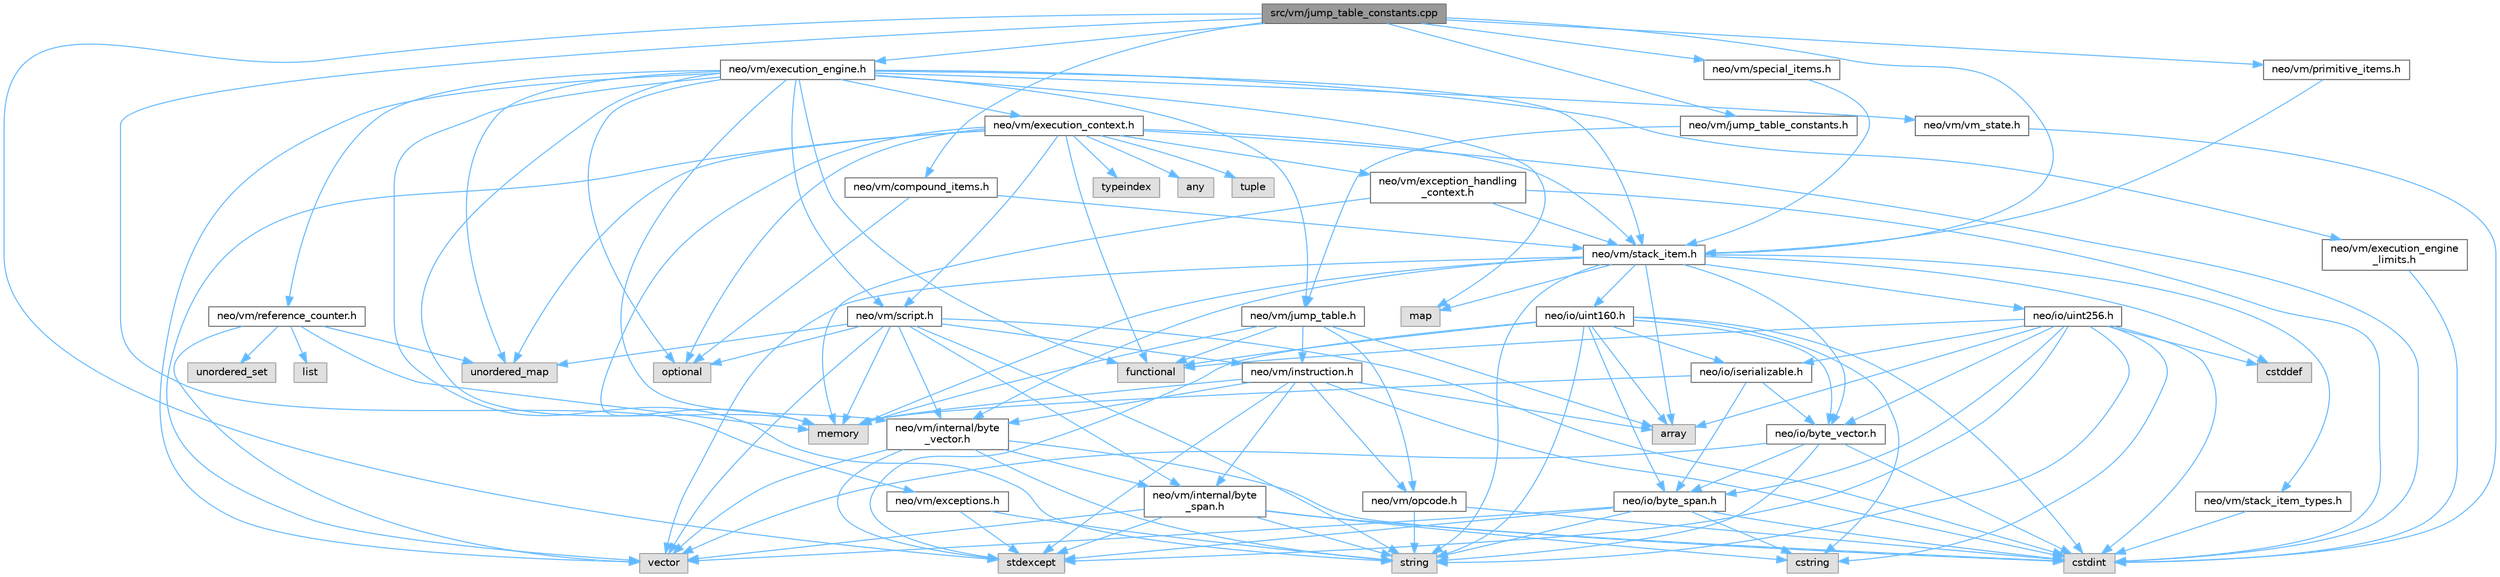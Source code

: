 digraph "src/vm/jump_table_constants.cpp"
{
 // LATEX_PDF_SIZE
  bgcolor="transparent";
  edge [fontname=Helvetica,fontsize=10,labelfontname=Helvetica,labelfontsize=10];
  node [fontname=Helvetica,fontsize=10,shape=box,height=0.2,width=0.4];
  Node1 [id="Node000001",label="src/vm/jump_table_constants.cpp",height=0.2,width=0.4,color="gray40", fillcolor="grey60", style="filled", fontcolor="black",tooltip=" "];
  Node1 -> Node2 [id="edge129_Node000001_Node000002",color="steelblue1",style="solid",tooltip=" "];
  Node2 [id="Node000002",label="neo/vm/compound_items.h",height=0.2,width=0.4,color="grey40", fillcolor="white", style="filled",URL="$compound__items_8h.html",tooltip=" "];
  Node2 -> Node3 [id="edge130_Node000002_Node000003",color="steelblue1",style="solid",tooltip=" "];
  Node3 [id="Node000003",label="neo/vm/stack_item.h",height=0.2,width=0.4,color="grey40", fillcolor="white", style="filled",URL="$stack__item_8h.html",tooltip=" "];
  Node3 -> Node4 [id="edge131_Node000003_Node000004",color="steelblue1",style="solid",tooltip=" "];
  Node4 [id="Node000004",label="neo/io/byte_vector.h",height=0.2,width=0.4,color="grey40", fillcolor="white", style="filled",URL="$io_2byte__vector_8h.html",tooltip=" "];
  Node4 -> Node5 [id="edge132_Node000004_Node000005",color="steelblue1",style="solid",tooltip=" "];
  Node5 [id="Node000005",label="neo/io/byte_span.h",height=0.2,width=0.4,color="grey40", fillcolor="white", style="filled",URL="$io_2byte__span_8h.html",tooltip=" "];
  Node5 -> Node6 [id="edge133_Node000005_Node000006",color="steelblue1",style="solid",tooltip=" "];
  Node6 [id="Node000006",label="cstdint",height=0.2,width=0.4,color="grey60", fillcolor="#E0E0E0", style="filled",tooltip=" "];
  Node5 -> Node7 [id="edge134_Node000005_Node000007",color="steelblue1",style="solid",tooltip=" "];
  Node7 [id="Node000007",label="cstring",height=0.2,width=0.4,color="grey60", fillcolor="#E0E0E0", style="filled",tooltip=" "];
  Node5 -> Node8 [id="edge135_Node000005_Node000008",color="steelblue1",style="solid",tooltip=" "];
  Node8 [id="Node000008",label="stdexcept",height=0.2,width=0.4,color="grey60", fillcolor="#E0E0E0", style="filled",tooltip=" "];
  Node5 -> Node9 [id="edge136_Node000005_Node000009",color="steelblue1",style="solid",tooltip=" "];
  Node9 [id="Node000009",label="string",height=0.2,width=0.4,color="grey60", fillcolor="#E0E0E0", style="filled",tooltip=" "];
  Node5 -> Node10 [id="edge137_Node000005_Node000010",color="steelblue1",style="solid",tooltip=" "];
  Node10 [id="Node000010",label="vector",height=0.2,width=0.4,color="grey60", fillcolor="#E0E0E0", style="filled",tooltip=" "];
  Node4 -> Node6 [id="edge138_Node000004_Node000006",color="steelblue1",style="solid",tooltip=" "];
  Node4 -> Node9 [id="edge139_Node000004_Node000009",color="steelblue1",style="solid",tooltip=" "];
  Node4 -> Node10 [id="edge140_Node000004_Node000010",color="steelblue1",style="solid",tooltip=" "];
  Node3 -> Node11 [id="edge141_Node000003_Node000011",color="steelblue1",style="solid",tooltip=" "];
  Node11 [id="Node000011",label="neo/io/uint160.h",height=0.2,width=0.4,color="grey40", fillcolor="white", style="filled",URL="$uint160_8h.html",tooltip=" "];
  Node11 -> Node5 [id="edge142_Node000011_Node000005",color="steelblue1",style="solid",tooltip=" "];
  Node11 -> Node4 [id="edge143_Node000011_Node000004",color="steelblue1",style="solid",tooltip=" "];
  Node11 -> Node12 [id="edge144_Node000011_Node000012",color="steelblue1",style="solid",tooltip=" "];
  Node12 [id="Node000012",label="neo/io/iserializable.h",height=0.2,width=0.4,color="grey40", fillcolor="white", style="filled",URL="$iserializable_8h.html",tooltip=" "];
  Node12 -> Node5 [id="edge145_Node000012_Node000005",color="steelblue1",style="solid",tooltip=" "];
  Node12 -> Node4 [id="edge146_Node000012_Node000004",color="steelblue1",style="solid",tooltip=" "];
  Node12 -> Node13 [id="edge147_Node000012_Node000013",color="steelblue1",style="solid",tooltip=" "];
  Node13 [id="Node000013",label="memory",height=0.2,width=0.4,color="grey60", fillcolor="#E0E0E0", style="filled",tooltip=" "];
  Node11 -> Node14 [id="edge148_Node000011_Node000014",color="steelblue1",style="solid",tooltip=" "];
  Node14 [id="Node000014",label="array",height=0.2,width=0.4,color="grey60", fillcolor="#E0E0E0", style="filled",tooltip=" "];
  Node11 -> Node6 [id="edge149_Node000011_Node000006",color="steelblue1",style="solid",tooltip=" "];
  Node11 -> Node7 [id="edge150_Node000011_Node000007",color="steelblue1",style="solid",tooltip=" "];
  Node11 -> Node15 [id="edge151_Node000011_Node000015",color="steelblue1",style="solid",tooltip=" "];
  Node15 [id="Node000015",label="functional",height=0.2,width=0.4,color="grey60", fillcolor="#E0E0E0", style="filled",tooltip=" "];
  Node11 -> Node8 [id="edge152_Node000011_Node000008",color="steelblue1",style="solid",tooltip=" "];
  Node11 -> Node9 [id="edge153_Node000011_Node000009",color="steelblue1",style="solid",tooltip=" "];
  Node3 -> Node16 [id="edge154_Node000003_Node000016",color="steelblue1",style="solid",tooltip=" "];
  Node16 [id="Node000016",label="neo/io/uint256.h",height=0.2,width=0.4,color="grey40", fillcolor="white", style="filled",URL="$uint256_8h.html",tooltip=" "];
  Node16 -> Node5 [id="edge155_Node000016_Node000005",color="steelblue1",style="solid",tooltip=" "];
  Node16 -> Node4 [id="edge156_Node000016_Node000004",color="steelblue1",style="solid",tooltip=" "];
  Node16 -> Node12 [id="edge157_Node000016_Node000012",color="steelblue1",style="solid",tooltip=" "];
  Node16 -> Node14 [id="edge158_Node000016_Node000014",color="steelblue1",style="solid",tooltip=" "];
  Node16 -> Node17 [id="edge159_Node000016_Node000017",color="steelblue1",style="solid",tooltip=" "];
  Node17 [id="Node000017",label="cstddef",height=0.2,width=0.4,color="grey60", fillcolor="#E0E0E0", style="filled",tooltip=" "];
  Node16 -> Node6 [id="edge160_Node000016_Node000006",color="steelblue1",style="solid",tooltip=" "];
  Node16 -> Node7 [id="edge161_Node000016_Node000007",color="steelblue1",style="solid",tooltip=" "];
  Node16 -> Node15 [id="edge162_Node000016_Node000015",color="steelblue1",style="solid",tooltip=" "];
  Node16 -> Node8 [id="edge163_Node000016_Node000008",color="steelblue1",style="solid",tooltip=" "];
  Node16 -> Node9 [id="edge164_Node000016_Node000009",color="steelblue1",style="solid",tooltip=" "];
  Node3 -> Node18 [id="edge165_Node000003_Node000018",color="steelblue1",style="solid",tooltip=" "];
  Node18 [id="Node000018",label="neo/vm/internal/byte\l_vector.h",height=0.2,width=0.4,color="grey40", fillcolor="white", style="filled",URL="$vm_2internal_2byte__vector_8h.html",tooltip=" "];
  Node18 -> Node19 [id="edge166_Node000018_Node000019",color="steelblue1",style="solid",tooltip=" "];
  Node19 [id="Node000019",label="neo/vm/internal/byte\l_span.h",height=0.2,width=0.4,color="grey40", fillcolor="white", style="filled",URL="$vm_2internal_2byte__span_8h.html",tooltip=" "];
  Node19 -> Node6 [id="edge167_Node000019_Node000006",color="steelblue1",style="solid",tooltip=" "];
  Node19 -> Node7 [id="edge168_Node000019_Node000007",color="steelblue1",style="solid",tooltip=" "];
  Node19 -> Node8 [id="edge169_Node000019_Node000008",color="steelblue1",style="solid",tooltip=" "];
  Node19 -> Node9 [id="edge170_Node000019_Node000009",color="steelblue1",style="solid",tooltip=" "];
  Node19 -> Node10 [id="edge171_Node000019_Node000010",color="steelblue1",style="solid",tooltip=" "];
  Node18 -> Node6 [id="edge172_Node000018_Node000006",color="steelblue1",style="solid",tooltip=" "];
  Node18 -> Node8 [id="edge173_Node000018_Node000008",color="steelblue1",style="solid",tooltip=" "];
  Node18 -> Node9 [id="edge174_Node000018_Node000009",color="steelblue1",style="solid",tooltip=" "];
  Node18 -> Node10 [id="edge175_Node000018_Node000010",color="steelblue1",style="solid",tooltip=" "];
  Node3 -> Node20 [id="edge176_Node000003_Node000020",color="steelblue1",style="solid",tooltip=" "];
  Node20 [id="Node000020",label="neo/vm/stack_item_types.h",height=0.2,width=0.4,color="grey40", fillcolor="white", style="filled",URL="$stack__item__types_8h.html",tooltip=" "];
  Node20 -> Node6 [id="edge177_Node000020_Node000006",color="steelblue1",style="solid",tooltip=" "];
  Node3 -> Node14 [id="edge178_Node000003_Node000014",color="steelblue1",style="solid",tooltip=" "];
  Node3 -> Node17 [id="edge179_Node000003_Node000017",color="steelblue1",style="solid",tooltip=" "];
  Node3 -> Node21 [id="edge180_Node000003_Node000021",color="steelblue1",style="solid",tooltip=" "];
  Node21 [id="Node000021",label="map",height=0.2,width=0.4,color="grey60", fillcolor="#E0E0E0", style="filled",tooltip=" "];
  Node3 -> Node13 [id="edge181_Node000003_Node000013",color="steelblue1",style="solid",tooltip=" "];
  Node3 -> Node9 [id="edge182_Node000003_Node000009",color="steelblue1",style="solid",tooltip=" "];
  Node3 -> Node10 [id="edge183_Node000003_Node000010",color="steelblue1",style="solid",tooltip=" "];
  Node2 -> Node22 [id="edge184_Node000002_Node000022",color="steelblue1",style="solid",tooltip=" "];
  Node22 [id="Node000022",label="optional",height=0.2,width=0.4,color="grey60", fillcolor="#E0E0E0", style="filled",tooltip=" "];
  Node1 -> Node23 [id="edge185_Node000001_Node000023",color="steelblue1",style="solid",tooltip=" "];
  Node23 [id="Node000023",label="neo/vm/exceptions.h",height=0.2,width=0.4,color="grey40", fillcolor="white", style="filled",URL="$vm_2exceptions_8h.html",tooltip=" "];
  Node23 -> Node8 [id="edge186_Node000023_Node000008",color="steelblue1",style="solid",tooltip=" "];
  Node23 -> Node9 [id="edge187_Node000023_Node000009",color="steelblue1",style="solid",tooltip=" "];
  Node1 -> Node24 [id="edge188_Node000001_Node000024",color="steelblue1",style="solid",tooltip=" "];
  Node24 [id="Node000024",label="neo/vm/execution_engine.h",height=0.2,width=0.4,color="grey40", fillcolor="white", style="filled",URL="$execution__engine_8h.html",tooltip=" "];
  Node24 -> Node25 [id="edge189_Node000024_Node000025",color="steelblue1",style="solid",tooltip=" "];
  Node25 [id="Node000025",label="neo/vm/execution_context.h",height=0.2,width=0.4,color="grey40", fillcolor="white", style="filled",URL="$execution__context_8h.html",tooltip=" "];
  Node25 -> Node26 [id="edge190_Node000025_Node000026",color="steelblue1",style="solid",tooltip=" "];
  Node26 [id="Node000026",label="neo/vm/exception_handling\l_context.h",height=0.2,width=0.4,color="grey40", fillcolor="white", style="filled",URL="$exception__handling__context_8h.html",tooltip=" "];
  Node26 -> Node3 [id="edge191_Node000026_Node000003",color="steelblue1",style="solid",tooltip=" "];
  Node26 -> Node6 [id="edge192_Node000026_Node000006",color="steelblue1",style="solid",tooltip=" "];
  Node26 -> Node13 [id="edge193_Node000026_Node000013",color="steelblue1",style="solid",tooltip=" "];
  Node25 -> Node27 [id="edge194_Node000025_Node000027",color="steelblue1",style="solid",tooltip=" "];
  Node27 [id="Node000027",label="neo/vm/script.h",height=0.2,width=0.4,color="grey40", fillcolor="white", style="filled",URL="$script_8h.html",tooltip=" "];
  Node27 -> Node28 [id="edge195_Node000027_Node000028",color="steelblue1",style="solid",tooltip=" "];
  Node28 [id="Node000028",label="neo/vm/instruction.h",height=0.2,width=0.4,color="grey40", fillcolor="white", style="filled",URL="$instruction_8h.html",tooltip=" "];
  Node28 -> Node19 [id="edge196_Node000028_Node000019",color="steelblue1",style="solid",tooltip=" "];
  Node28 -> Node18 [id="edge197_Node000028_Node000018",color="steelblue1",style="solid",tooltip=" "];
  Node28 -> Node29 [id="edge198_Node000028_Node000029",color="steelblue1",style="solid",tooltip=" "];
  Node29 [id="Node000029",label="neo/vm/opcode.h",height=0.2,width=0.4,color="grey40", fillcolor="white", style="filled",URL="$opcode_8h.html",tooltip=" "];
  Node29 -> Node6 [id="edge199_Node000029_Node000006",color="steelblue1",style="solid",tooltip=" "];
  Node29 -> Node9 [id="edge200_Node000029_Node000009",color="steelblue1",style="solid",tooltip=" "];
  Node28 -> Node14 [id="edge201_Node000028_Node000014",color="steelblue1",style="solid",tooltip=" "];
  Node28 -> Node6 [id="edge202_Node000028_Node000006",color="steelblue1",style="solid",tooltip=" "];
  Node28 -> Node13 [id="edge203_Node000028_Node000013",color="steelblue1",style="solid",tooltip=" "];
  Node28 -> Node8 [id="edge204_Node000028_Node000008",color="steelblue1",style="solid",tooltip=" "];
  Node27 -> Node19 [id="edge205_Node000027_Node000019",color="steelblue1",style="solid",tooltip=" "];
  Node27 -> Node18 [id="edge206_Node000027_Node000018",color="steelblue1",style="solid",tooltip=" "];
  Node27 -> Node6 [id="edge207_Node000027_Node000006",color="steelblue1",style="solid",tooltip=" "];
  Node27 -> Node13 [id="edge208_Node000027_Node000013",color="steelblue1",style="solid",tooltip=" "];
  Node27 -> Node22 [id="edge209_Node000027_Node000022",color="steelblue1",style="solid",tooltip=" "];
  Node27 -> Node9 [id="edge210_Node000027_Node000009",color="steelblue1",style="solid",tooltip=" "];
  Node27 -> Node30 [id="edge211_Node000027_Node000030",color="steelblue1",style="solid",tooltip=" "];
  Node30 [id="Node000030",label="unordered_map",height=0.2,width=0.4,color="grey60", fillcolor="#E0E0E0", style="filled",tooltip=" "];
  Node27 -> Node10 [id="edge212_Node000027_Node000010",color="steelblue1",style="solid",tooltip=" "];
  Node25 -> Node3 [id="edge213_Node000025_Node000003",color="steelblue1",style="solid",tooltip=" "];
  Node25 -> Node31 [id="edge214_Node000025_Node000031",color="steelblue1",style="solid",tooltip=" "];
  Node31 [id="Node000031",label="any",height=0.2,width=0.4,color="grey60", fillcolor="#E0E0E0", style="filled",tooltip=" "];
  Node25 -> Node6 [id="edge215_Node000025_Node000006",color="steelblue1",style="solid",tooltip=" "];
  Node25 -> Node15 [id="edge216_Node000025_Node000015",color="steelblue1",style="solid",tooltip=" "];
  Node25 -> Node13 [id="edge217_Node000025_Node000013",color="steelblue1",style="solid",tooltip=" "];
  Node25 -> Node22 [id="edge218_Node000025_Node000022",color="steelblue1",style="solid",tooltip=" "];
  Node25 -> Node32 [id="edge219_Node000025_Node000032",color="steelblue1",style="solid",tooltip=" "];
  Node32 [id="Node000032",label="tuple",height=0.2,width=0.4,color="grey60", fillcolor="#E0E0E0", style="filled",tooltip=" "];
  Node25 -> Node33 [id="edge220_Node000025_Node000033",color="steelblue1",style="solid",tooltip=" "];
  Node33 [id="Node000033",label="typeindex",height=0.2,width=0.4,color="grey60", fillcolor="#E0E0E0", style="filled",tooltip=" "];
  Node25 -> Node30 [id="edge221_Node000025_Node000030",color="steelblue1",style="solid",tooltip=" "];
  Node25 -> Node10 [id="edge222_Node000025_Node000010",color="steelblue1",style="solid",tooltip=" "];
  Node24 -> Node34 [id="edge223_Node000024_Node000034",color="steelblue1",style="solid",tooltip=" "];
  Node34 [id="Node000034",label="neo/vm/execution_engine\l_limits.h",height=0.2,width=0.4,color="grey40", fillcolor="white", style="filled",URL="$execution__engine__limits_8h.html",tooltip=" "];
  Node34 -> Node6 [id="edge224_Node000034_Node000006",color="steelblue1",style="solid",tooltip=" "];
  Node24 -> Node18 [id="edge225_Node000024_Node000018",color="steelblue1",style="solid",tooltip=" "];
  Node24 -> Node35 [id="edge226_Node000024_Node000035",color="steelblue1",style="solid",tooltip=" "];
  Node35 [id="Node000035",label="neo/vm/jump_table.h",height=0.2,width=0.4,color="grey40", fillcolor="white", style="filled",URL="$jump__table_8h.html",tooltip=" "];
  Node35 -> Node28 [id="edge227_Node000035_Node000028",color="steelblue1",style="solid",tooltip=" "];
  Node35 -> Node29 [id="edge228_Node000035_Node000029",color="steelblue1",style="solid",tooltip=" "];
  Node35 -> Node14 [id="edge229_Node000035_Node000014",color="steelblue1",style="solid",tooltip=" "];
  Node35 -> Node15 [id="edge230_Node000035_Node000015",color="steelblue1",style="solid",tooltip=" "];
  Node35 -> Node13 [id="edge231_Node000035_Node000013",color="steelblue1",style="solid",tooltip=" "];
  Node24 -> Node36 [id="edge232_Node000024_Node000036",color="steelblue1",style="solid",tooltip=" "];
  Node36 [id="Node000036",label="neo/vm/reference_counter.h",height=0.2,width=0.4,color="grey40", fillcolor="white", style="filled",URL="$reference__counter_8h.html",tooltip=" "];
  Node36 -> Node37 [id="edge233_Node000036_Node000037",color="steelblue1",style="solid",tooltip=" "];
  Node37 [id="Node000037",label="list",height=0.2,width=0.4,color="grey60", fillcolor="#E0E0E0", style="filled",tooltip=" "];
  Node36 -> Node13 [id="edge234_Node000036_Node000013",color="steelblue1",style="solid",tooltip=" "];
  Node36 -> Node30 [id="edge235_Node000036_Node000030",color="steelblue1",style="solid",tooltip=" "];
  Node36 -> Node38 [id="edge236_Node000036_Node000038",color="steelblue1",style="solid",tooltip=" "];
  Node38 [id="Node000038",label="unordered_set",height=0.2,width=0.4,color="grey60", fillcolor="#E0E0E0", style="filled",tooltip=" "];
  Node36 -> Node10 [id="edge237_Node000036_Node000010",color="steelblue1",style="solid",tooltip=" "];
  Node24 -> Node27 [id="edge238_Node000024_Node000027",color="steelblue1",style="solid",tooltip=" "];
  Node24 -> Node3 [id="edge239_Node000024_Node000003",color="steelblue1",style="solid",tooltip=" "];
  Node24 -> Node39 [id="edge240_Node000024_Node000039",color="steelblue1",style="solid",tooltip=" "];
  Node39 [id="Node000039",label="neo/vm/vm_state.h",height=0.2,width=0.4,color="grey40", fillcolor="white", style="filled",URL="$vm__state_8h.html",tooltip=" "];
  Node39 -> Node6 [id="edge241_Node000039_Node000006",color="steelblue1",style="solid",tooltip=" "];
  Node24 -> Node15 [id="edge242_Node000024_Node000015",color="steelblue1",style="solid",tooltip=" "];
  Node24 -> Node21 [id="edge243_Node000024_Node000021",color="steelblue1",style="solid",tooltip=" "];
  Node24 -> Node13 [id="edge244_Node000024_Node000013",color="steelblue1",style="solid",tooltip=" "];
  Node24 -> Node22 [id="edge245_Node000024_Node000022",color="steelblue1",style="solid",tooltip=" "];
  Node24 -> Node9 [id="edge246_Node000024_Node000009",color="steelblue1",style="solid",tooltip=" "];
  Node24 -> Node30 [id="edge247_Node000024_Node000030",color="steelblue1",style="solid",tooltip=" "];
  Node24 -> Node10 [id="edge248_Node000024_Node000010",color="steelblue1",style="solid",tooltip=" "];
  Node1 -> Node40 [id="edge249_Node000001_Node000040",color="steelblue1",style="solid",tooltip=" "];
  Node40 [id="Node000040",label="neo/vm/jump_table_constants.h",height=0.2,width=0.4,color="grey40", fillcolor="white", style="filled",URL="$jump__table__constants_8h.html",tooltip=" "];
  Node40 -> Node35 [id="edge250_Node000040_Node000035",color="steelblue1",style="solid",tooltip=" "];
  Node1 -> Node41 [id="edge251_Node000001_Node000041",color="steelblue1",style="solid",tooltip=" "];
  Node41 [id="Node000041",label="neo/vm/primitive_items.h",height=0.2,width=0.4,color="grey40", fillcolor="white", style="filled",URL="$primitive__items_8h.html",tooltip=" "];
  Node41 -> Node3 [id="edge252_Node000041_Node000003",color="steelblue1",style="solid",tooltip=" "];
  Node1 -> Node42 [id="edge253_Node000001_Node000042",color="steelblue1",style="solid",tooltip=" "];
  Node42 [id="Node000042",label="neo/vm/special_items.h",height=0.2,width=0.4,color="grey40", fillcolor="white", style="filled",URL="$special__items_8h.html",tooltip=" "];
  Node42 -> Node3 [id="edge254_Node000042_Node000003",color="steelblue1",style="solid",tooltip=" "];
  Node1 -> Node3 [id="edge255_Node000001_Node000003",color="steelblue1",style="solid",tooltip=" "];
  Node1 -> Node8 [id="edge256_Node000001_Node000008",color="steelblue1",style="solid",tooltip=" "];
}
